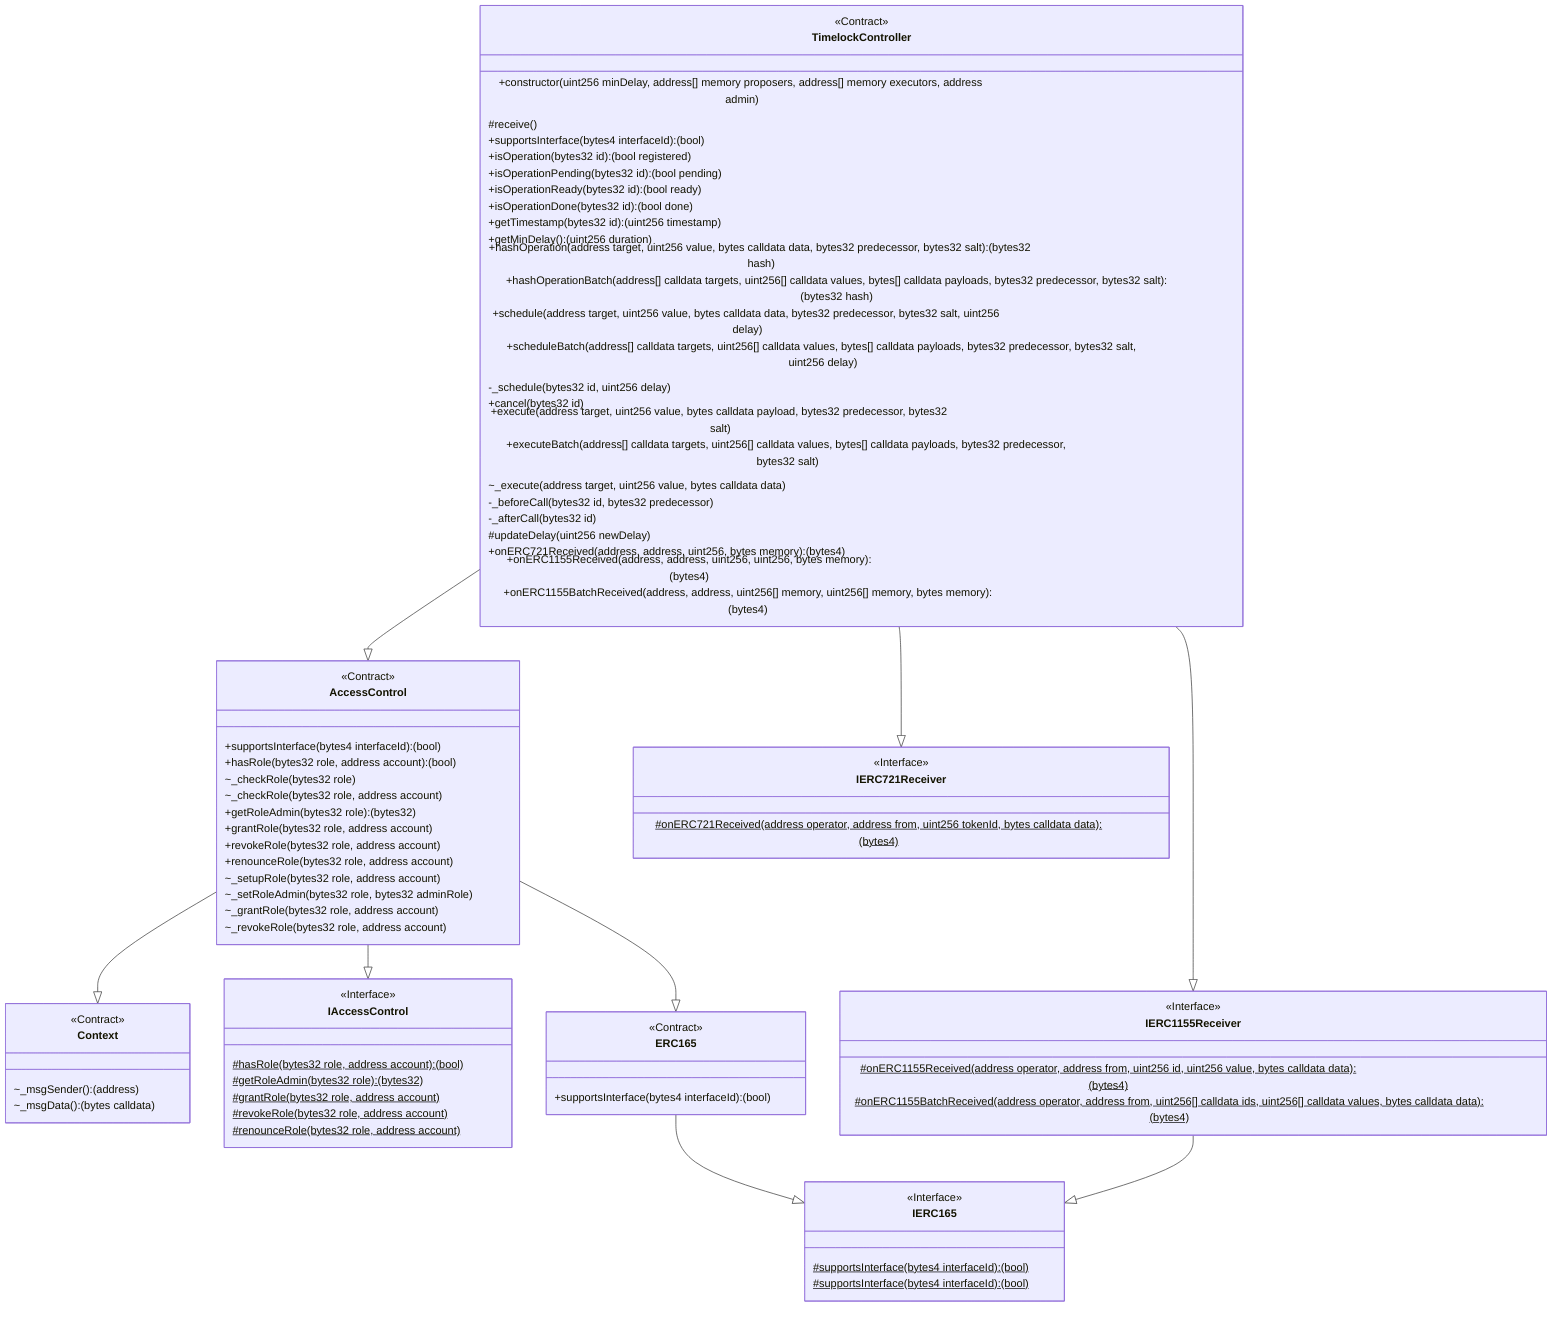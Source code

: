 classDiagram
  %% 1030:13261:2
  class TimelockController {
    <<Contract>>
    +constructor(uint256 minDelay, address[] memory proposers, address[] memory executors, address admin)
    #receive()
    +supportsInterface(bytes4 interfaceId): (bool)
    +isOperation(bytes32 id): (bool registered)
    +isOperationPending(bytes32 id): (bool pending)
    +isOperationReady(bytes32 id): (bool ready)
    +isOperationDone(bytes32 id): (bool done)
    +getTimestamp(bytes32 id): (uint256 timestamp)
    +getMinDelay(): (uint256 duration)
    +hashOperation(address target, uint256 value, bytes calldata data, bytes32 predecessor, bytes32 salt): (bytes32 hash)
    +hashOperationBatch(address[] calldata targets, uint256[] calldata values, bytes[] calldata payloads, bytes32 predecessor, bytes32 salt): (bytes32 hash)
    +schedule(address target, uint256 value, bytes calldata data, bytes32 predecessor, bytes32 salt, uint256 delay)
    +scheduleBatch(address[] calldata targets, uint256[] calldata values, bytes[] calldata payloads, bytes32 predecessor, bytes32 salt, uint256 delay)
    -_schedule(bytes32 id, uint256 delay)
    +cancel(bytes32 id)
    +execute(address target, uint256 value, bytes calldata payload, bytes32 predecessor, bytes32 salt)
    +executeBatch(address[] calldata targets, uint256[] calldata values, bytes[] calldata payloads, bytes32 predecessor, bytes32 salt)
    ~_execute(address target, uint256 value, bytes calldata data)
    -_beforeCall(bytes32 id, bytes32 predecessor)
    -_afterCall(bytes32 id)
    #updateDelay(uint256 newDelay)
    +onERC721Received(address, address, uint256, bytes memory): (bytes4)
    +onERC1155Received(address, address, uint256, uint256, bytes memory): (bytes4)
    +onERC1155BatchReceived(address, address, uint256[] memory, uint256[] memory, bytes memory): (bytes4)
  }
  
  TimelockController --|> AccessControl
  
  %% 1806:6295:0
  class AccessControl {
    <<Contract>>
    +supportsInterface(bytes4 interfaceId): (bool)
    +hasRole(bytes32 role, address account): (bool)
    ~_checkRole(bytes32 role)
    ~_checkRole(bytes32 role, address account)
    +getRoleAdmin(bytes32 role): (bytes32)
    +grantRole(bytes32 role, address account)
    +revokeRole(bytes32 role, address account)
    +renounceRole(bytes32 role, address account)
    ~_setupRole(bytes32 role, address account)
    ~_setRoleAdmin(bytes32 role, bytes32 adminRole)
    ~_grantRole(bytes32 role, address account)
    ~_revokeRole(bytes32 role, address account)
  }
  
  AccessControl --|> Context
  
  %% 608:235:6
  class Context {
    <<Contract>>
    ~_msgSender(): (address)
    ~_msgData(): (bytes calldata)
  }
  
  AccessControl --|> IAccessControl
  
  %% 209:2710:1
  class IAccessControl {
    <<Interface>>
    #hasRole(bytes32 role, address account): (bool)$
    #getRoleAdmin(bytes32 role): (bytes32)$
    #grantRole(bytes32 role, address account)$
    #revokeRole(bytes32 role, address account)$
    #renounceRole(bytes32 role, address account)$
  }
  
  AccessControl --|> ERC165
  
  %% 726:260:8
  class ERC165 {
    <<Contract>>
    +supportsInterface(bytes4 interfaceId): (bool)
  }
  
  ERC165 --|> IERC165
  
  %% 405:447:9
  class IERC165 {
    <<Interface>>
    #supportsInterface(bytes4 interfaceId): (bool)$
  }
  
  TimelockController --|> IERC721Receiver
  
  %% 294:692:4
  class IERC721Receiver {
    <<Interface>>
    #onERC721Received(address operator, address from, uint256 tokenId, bytes calldata data): (bytes4)$
  }
  
  TimelockController --|> IERC1155Receiver
  
  %% 232:2269:3
  class IERC1155Receiver {
    <<Interface>>
    #onERC1155Received(address operator, address from, uint256 id, uint256 value, bytes calldata data): (bytes4)$
    #onERC1155BatchReceived(address operator, address from, uint256[] calldata ids, uint256[] calldata values, bytes calldata data): (bytes4)$
  }
  
  IERC1155Receiver --|> IERC165
  
  %% 405:447:9
  class IERC165 {
    <<Interface>>
    #supportsInterface(bytes4 interfaceId): (bool)$
  }